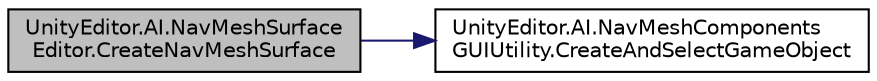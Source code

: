 digraph "UnityEditor.AI.NavMeshSurfaceEditor.CreateNavMeshSurface"
{
 // LATEX_PDF_SIZE
  edge [fontname="Helvetica",fontsize="10",labelfontname="Helvetica",labelfontsize="10"];
  node [fontname="Helvetica",fontsize="10",shape=record];
  rankdir="LR";
  Node5 [label="UnityEditor.AI.NavMeshSurface\lEditor.CreateNavMeshSurface",height=0.2,width=0.4,color="black", fillcolor="grey75", style="filled", fontcolor="black",tooltip=" "];
  Node5 -> Node6 [color="midnightblue",fontsize="10",style="solid",fontname="Helvetica"];
  Node6 [label="UnityEditor.AI.NavMeshComponents\lGUIUtility.CreateAndSelectGameObject",height=0.2,width=0.4,color="black", fillcolor="white", style="filled",URL="$class_unity_editor_1_1_a_i_1_1_nav_mesh_components_g_u_i_utility.html#adc59157802b2c08b3e28397278779906",tooltip=" "];
}
